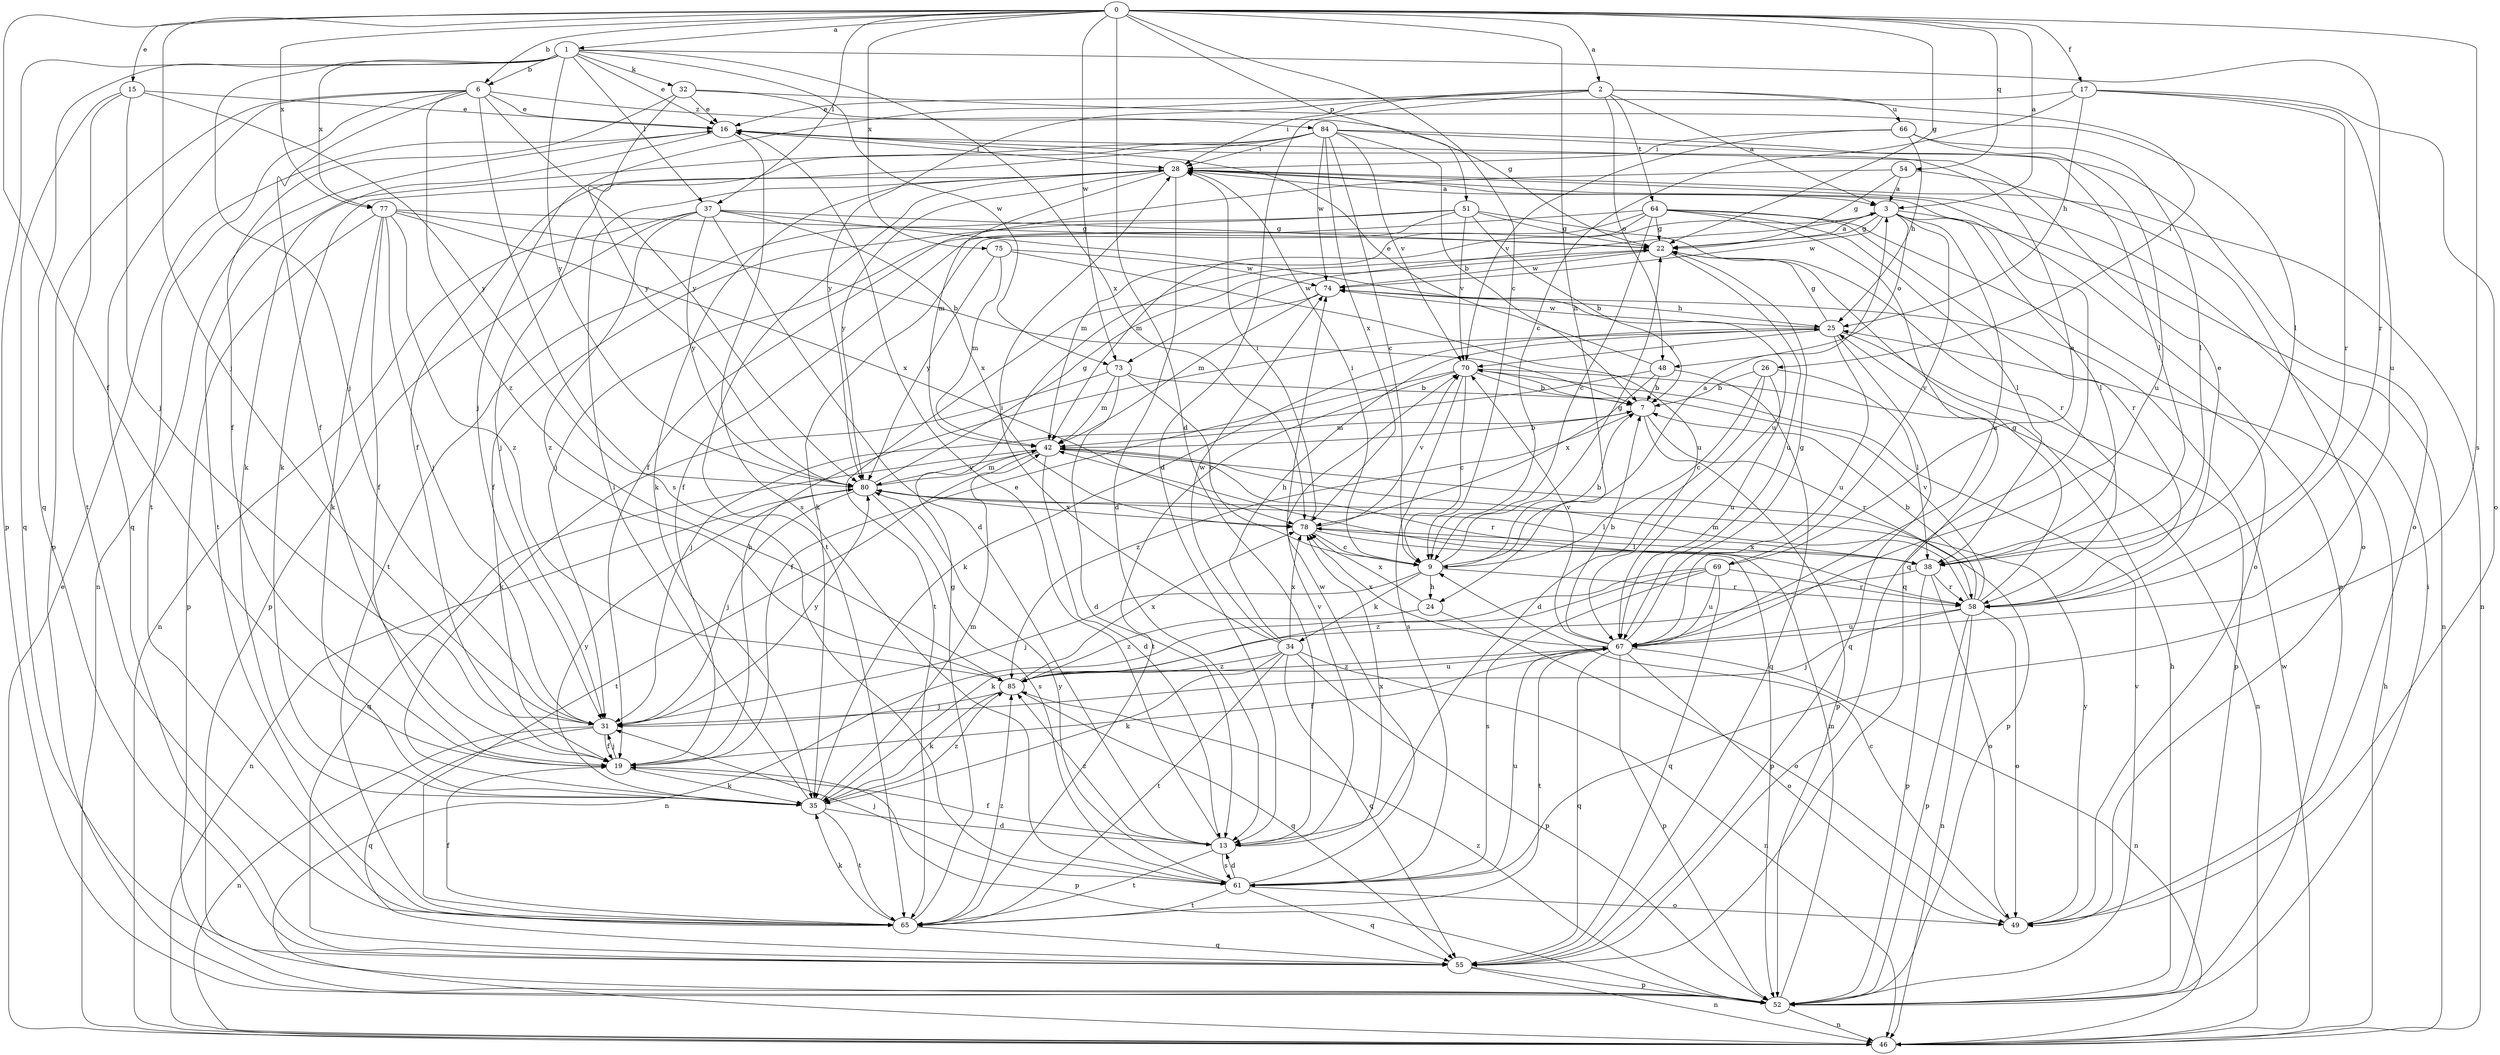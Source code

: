 strict digraph  {
0;
1;
2;
3;
6;
7;
9;
13;
15;
16;
17;
19;
22;
24;
25;
26;
28;
31;
32;
34;
35;
37;
38;
42;
46;
48;
49;
51;
52;
54;
55;
58;
61;
64;
65;
66;
67;
69;
70;
73;
74;
75;
77;
78;
80;
84;
85;
0 -> 1  [label=a];
0 -> 2  [label=a];
0 -> 3  [label=a];
0 -> 6  [label=b];
0 -> 9  [label=c];
0 -> 13  [label=d];
0 -> 15  [label=e];
0 -> 17  [label=f];
0 -> 19  [label=f];
0 -> 22  [label=g];
0 -> 24  [label=h];
0 -> 31  [label=j];
0 -> 37  [label=l];
0 -> 51  [label=p];
0 -> 54  [label=q];
0 -> 61  [label=s];
0 -> 73  [label=w];
0 -> 75  [label=x];
0 -> 77  [label=x];
1 -> 6  [label=b];
1 -> 16  [label=e];
1 -> 31  [label=j];
1 -> 32  [label=k];
1 -> 37  [label=l];
1 -> 52  [label=p];
1 -> 55  [label=q];
1 -> 58  [label=r];
1 -> 73  [label=w];
1 -> 77  [label=x];
1 -> 78  [label=x];
1 -> 80  [label=y];
2 -> 3  [label=a];
2 -> 13  [label=d];
2 -> 26  [label=i];
2 -> 28  [label=i];
2 -> 31  [label=j];
2 -> 48  [label=o];
2 -> 64  [label=t];
2 -> 66  [label=u];
2 -> 80  [label=y];
3 -> 22  [label=g];
3 -> 38  [label=l];
3 -> 42  [label=m];
3 -> 46  [label=n];
3 -> 48  [label=o];
3 -> 67  [label=u];
3 -> 69  [label=v];
3 -> 73  [label=w];
3 -> 74  [label=w];
6 -> 16  [label=e];
6 -> 19  [label=f];
6 -> 52  [label=p];
6 -> 55  [label=q];
6 -> 61  [label=s];
6 -> 65  [label=t];
6 -> 80  [label=y];
6 -> 84  [label=z];
6 -> 85  [label=z];
7 -> 42  [label=m];
7 -> 52  [label=p];
7 -> 58  [label=r];
7 -> 85  [label=z];
9 -> 3  [label=a];
9 -> 7  [label=b];
9 -> 22  [label=g];
9 -> 24  [label=h];
9 -> 28  [label=i];
9 -> 31  [label=j];
9 -> 34  [label=k];
9 -> 58  [label=r];
13 -> 16  [label=e];
13 -> 19  [label=f];
13 -> 61  [label=s];
13 -> 65  [label=t];
13 -> 70  [label=v];
13 -> 78  [label=x];
13 -> 85  [label=z];
15 -> 16  [label=e];
15 -> 31  [label=j];
15 -> 55  [label=q];
15 -> 65  [label=t];
15 -> 80  [label=y];
16 -> 28  [label=i];
16 -> 35  [label=k];
16 -> 46  [label=n];
16 -> 61  [label=s];
17 -> 9  [label=c];
17 -> 16  [label=e];
17 -> 25  [label=h];
17 -> 49  [label=o];
17 -> 58  [label=r];
17 -> 67  [label=u];
19 -> 25  [label=h];
19 -> 31  [label=j];
19 -> 35  [label=k];
19 -> 52  [label=p];
22 -> 3  [label=a];
22 -> 67  [label=u];
22 -> 74  [label=w];
24 -> 49  [label=o];
24 -> 78  [label=x];
24 -> 85  [label=z];
25 -> 22  [label=g];
25 -> 35  [label=k];
25 -> 52  [label=p];
25 -> 55  [label=q];
25 -> 67  [label=u];
25 -> 70  [label=v];
25 -> 74  [label=w];
26 -> 7  [label=b];
26 -> 9  [label=c];
26 -> 13  [label=d];
26 -> 38  [label=l];
26 -> 67  [label=u];
28 -> 3  [label=a];
28 -> 13  [label=d];
28 -> 31  [label=j];
28 -> 35  [label=k];
28 -> 42  [label=m];
28 -> 46  [label=n];
28 -> 52  [label=p];
28 -> 55  [label=q];
28 -> 65  [label=t];
28 -> 80  [label=y];
31 -> 19  [label=f];
31 -> 46  [label=n];
31 -> 55  [label=q];
31 -> 80  [label=y];
32 -> 16  [label=e];
32 -> 19  [label=f];
32 -> 22  [label=g];
32 -> 38  [label=l];
32 -> 80  [label=y];
34 -> 25  [label=h];
34 -> 28  [label=i];
34 -> 35  [label=k];
34 -> 46  [label=n];
34 -> 52  [label=p];
34 -> 55  [label=q];
34 -> 65  [label=t];
34 -> 74  [label=w];
34 -> 78  [label=x];
34 -> 85  [label=z];
35 -> 13  [label=d];
35 -> 28  [label=i];
35 -> 42  [label=m];
35 -> 65  [label=t];
35 -> 80  [label=y];
35 -> 85  [label=z];
37 -> 13  [label=d];
37 -> 22  [label=g];
37 -> 46  [label=n];
37 -> 52  [label=p];
37 -> 67  [label=u];
37 -> 78  [label=x];
37 -> 80  [label=y];
37 -> 85  [label=z];
38 -> 35  [label=k];
38 -> 49  [label=o];
38 -> 52  [label=p];
38 -> 58  [label=r];
38 -> 78  [label=x];
42 -> 7  [label=b];
42 -> 13  [label=d];
42 -> 52  [label=p];
42 -> 55  [label=q];
42 -> 58  [label=r];
42 -> 65  [label=t];
42 -> 80  [label=y];
46 -> 16  [label=e];
46 -> 25  [label=h];
46 -> 74  [label=w];
48 -> 7  [label=b];
48 -> 16  [label=e];
48 -> 31  [label=j];
48 -> 55  [label=q];
48 -> 78  [label=x];
49 -> 9  [label=c];
49 -> 80  [label=y];
51 -> 7  [label=b];
51 -> 19  [label=f];
51 -> 22  [label=g];
51 -> 31  [label=j];
51 -> 58  [label=r];
51 -> 65  [label=t];
51 -> 70  [label=v];
52 -> 25  [label=h];
52 -> 28  [label=i];
52 -> 42  [label=m];
52 -> 46  [label=n];
52 -> 70  [label=v];
52 -> 85  [label=z];
54 -> 3  [label=a];
54 -> 19  [label=f];
54 -> 22  [label=g];
54 -> 49  [label=o];
55 -> 46  [label=n];
55 -> 52  [label=p];
58 -> 7  [label=b];
58 -> 16  [label=e];
58 -> 22  [label=g];
58 -> 31  [label=j];
58 -> 42  [label=m];
58 -> 46  [label=n];
58 -> 49  [label=o];
58 -> 52  [label=p];
58 -> 67  [label=u];
58 -> 70  [label=v];
61 -> 13  [label=d];
61 -> 31  [label=j];
61 -> 49  [label=o];
61 -> 55  [label=q];
61 -> 65  [label=t];
61 -> 67  [label=u];
61 -> 74  [label=w];
61 -> 80  [label=y];
64 -> 9  [label=c];
64 -> 19  [label=f];
64 -> 22  [label=g];
64 -> 35  [label=k];
64 -> 38  [label=l];
64 -> 42  [label=m];
64 -> 49  [label=o];
64 -> 55  [label=q];
64 -> 58  [label=r];
65 -> 19  [label=f];
65 -> 22  [label=g];
65 -> 35  [label=k];
65 -> 55  [label=q];
65 -> 85  [label=z];
66 -> 25  [label=h];
66 -> 28  [label=i];
66 -> 38  [label=l];
66 -> 67  [label=u];
66 -> 70  [label=v];
67 -> 7  [label=b];
67 -> 19  [label=f];
67 -> 22  [label=g];
67 -> 46  [label=n];
67 -> 49  [label=o];
67 -> 52  [label=p];
67 -> 55  [label=q];
67 -> 65  [label=t];
67 -> 70  [label=v];
67 -> 78  [label=x];
67 -> 85  [label=z];
69 -> 16  [label=e];
69 -> 46  [label=n];
69 -> 55  [label=q];
69 -> 58  [label=r];
69 -> 61  [label=s];
69 -> 67  [label=u];
69 -> 85  [label=z];
70 -> 7  [label=b];
70 -> 9  [label=c];
70 -> 19  [label=f];
70 -> 46  [label=n];
70 -> 61  [label=s];
70 -> 65  [label=t];
73 -> 7  [label=b];
73 -> 9  [label=c];
73 -> 13  [label=d];
73 -> 35  [label=k];
73 -> 42  [label=m];
74 -> 25  [label=h];
74 -> 42  [label=m];
74 -> 65  [label=t];
75 -> 42  [label=m];
75 -> 67  [label=u];
75 -> 74  [label=w];
75 -> 80  [label=y];
77 -> 7  [label=b];
77 -> 19  [label=f];
77 -> 22  [label=g];
77 -> 31  [label=j];
77 -> 35  [label=k];
77 -> 52  [label=p];
77 -> 78  [label=x];
77 -> 85  [label=z];
78 -> 9  [label=c];
78 -> 28  [label=i];
78 -> 38  [label=l];
78 -> 52  [label=p];
78 -> 70  [label=v];
80 -> 22  [label=g];
80 -> 31  [label=j];
80 -> 38  [label=l];
80 -> 42  [label=m];
80 -> 46  [label=n];
80 -> 61  [label=s];
80 -> 78  [label=x];
84 -> 7  [label=b];
84 -> 9  [label=c];
84 -> 19  [label=f];
84 -> 28  [label=i];
84 -> 35  [label=k];
84 -> 38  [label=l];
84 -> 49  [label=o];
84 -> 65  [label=t];
84 -> 70  [label=v];
84 -> 74  [label=w];
84 -> 78  [label=x];
85 -> 31  [label=j];
85 -> 35  [label=k];
85 -> 55  [label=q];
85 -> 67  [label=u];
85 -> 78  [label=x];
}
